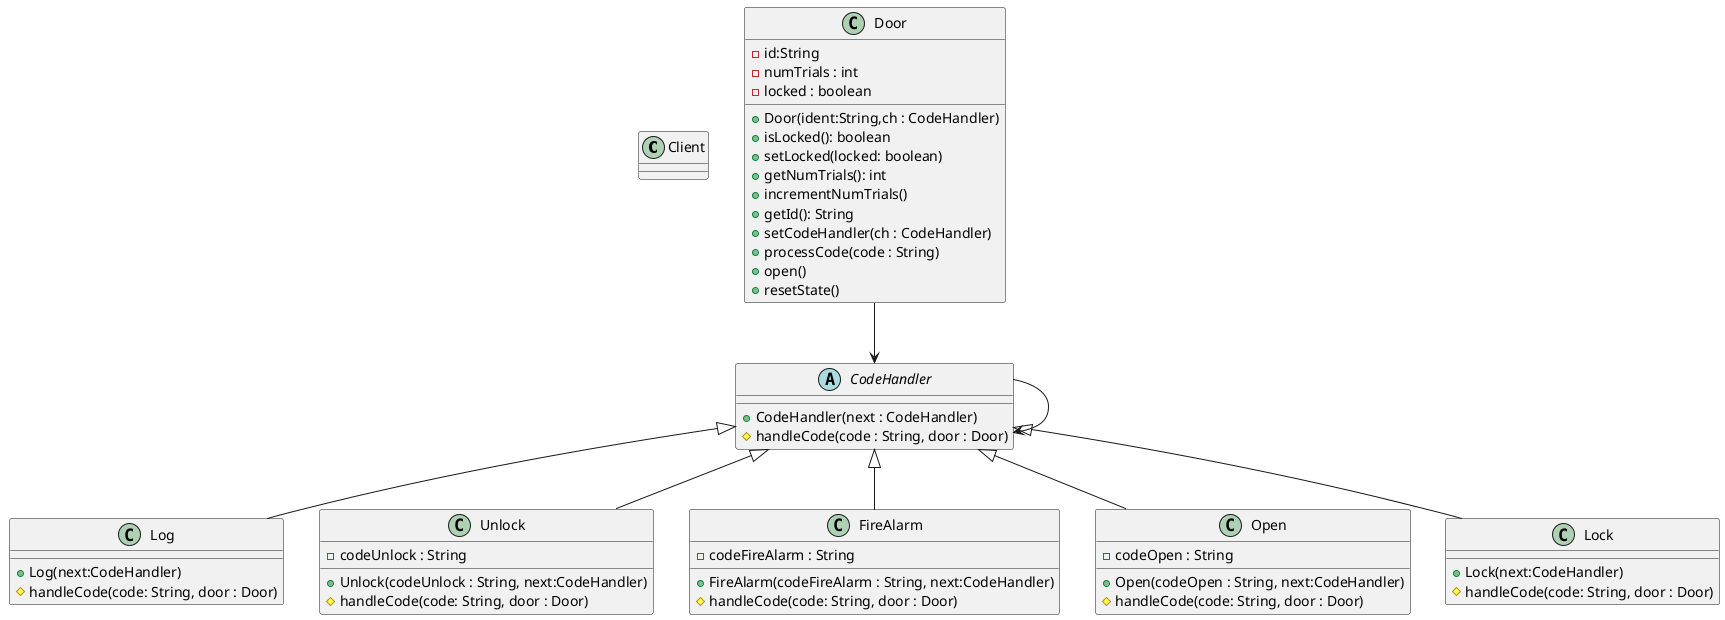 @startuml
'https://plantuml.com/class-diagram

class Client
class Door{
- id:String
- numTrials : int
- locked : boolean
+ Door(ident:String,ch : CodeHandler)
+ isLocked(): boolean
+ setLocked(locked: boolean)
+ getNumTrials(): int
+ incrementNumTrials()
+ getId(): String
+ setCodeHandler(ch : CodeHandler)
+ processCode(code : String)
+ open()
+ resetState()
}
Door --> CodeHandler

abstract class CodeHandler{
+ CodeHandler(next : CodeHandler)
# handleCode(code : String, door : Door)
}
CodeHandler --> CodeHandler

class Log extends CodeHandler{
+ Log(next:CodeHandler)
# handleCode(code: String, door : Door)
}

class Unlock extends CodeHandler{
- codeUnlock : String
+ Unlock(codeUnlock : String, next:CodeHandler)
# handleCode(code: String, door : Door)
}
class FireAlarm extends CodeHandler{
- codeFireAlarm : String
+ FireAlarm(codeFireAlarm : String, next:CodeHandler)
# handleCode(code: String, door : Door)
}
class Open extends CodeHandler{
- codeOpen : String
+ Open(codeOpen : String, next:CodeHandler)
# handleCode(code: String, door : Door)
}
class Lock extends CodeHandler{
+ Lock(next:CodeHandler)
# handleCode(code: String, door : Door)
}

@enduml